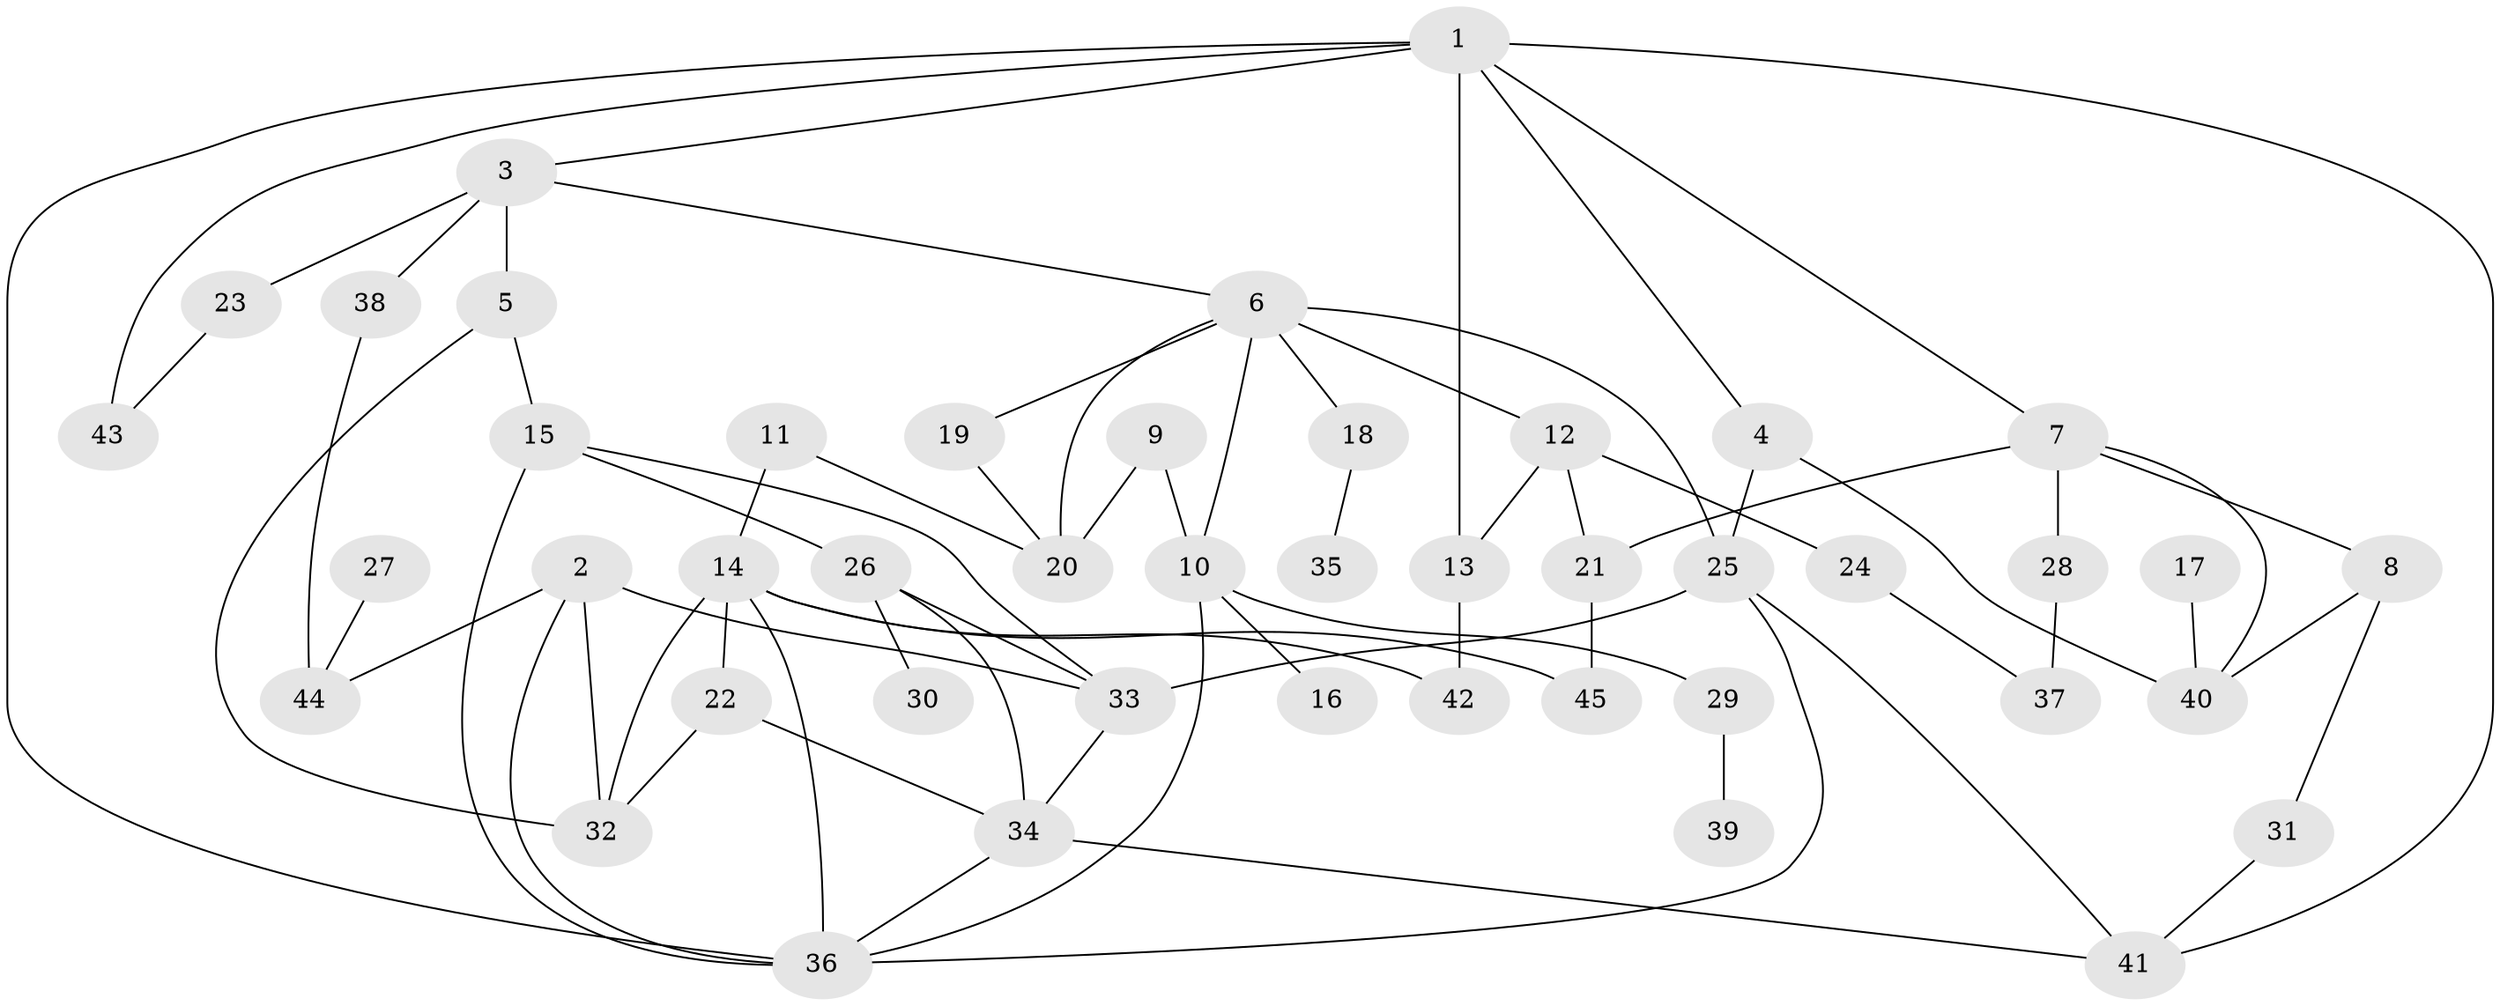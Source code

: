 // original degree distribution, {5: 0.1, 4: 0.07777777777777778, 6: 0.03333333333333333, 3: 0.2, 7: 0.011111111111111112, 2: 0.35555555555555557, 1: 0.2222222222222222}
// Generated by graph-tools (version 1.1) at 2025/01/03/09/25 03:01:03]
// undirected, 45 vertices, 72 edges
graph export_dot {
graph [start="1"]
  node [color=gray90,style=filled];
  1;
  2;
  3;
  4;
  5;
  6;
  7;
  8;
  9;
  10;
  11;
  12;
  13;
  14;
  15;
  16;
  17;
  18;
  19;
  20;
  21;
  22;
  23;
  24;
  25;
  26;
  27;
  28;
  29;
  30;
  31;
  32;
  33;
  34;
  35;
  36;
  37;
  38;
  39;
  40;
  41;
  42;
  43;
  44;
  45;
  1 -- 3 [weight=1.0];
  1 -- 4 [weight=1.0];
  1 -- 7 [weight=1.0];
  1 -- 13 [weight=1.0];
  1 -- 36 [weight=1.0];
  1 -- 41 [weight=1.0];
  1 -- 43 [weight=1.0];
  2 -- 32 [weight=1.0];
  2 -- 33 [weight=1.0];
  2 -- 36 [weight=1.0];
  2 -- 44 [weight=1.0];
  3 -- 5 [weight=1.0];
  3 -- 6 [weight=1.0];
  3 -- 23 [weight=1.0];
  3 -- 38 [weight=1.0];
  4 -- 25 [weight=1.0];
  4 -- 40 [weight=1.0];
  5 -- 15 [weight=1.0];
  5 -- 32 [weight=1.0];
  6 -- 10 [weight=1.0];
  6 -- 12 [weight=1.0];
  6 -- 18 [weight=1.0];
  6 -- 19 [weight=1.0];
  6 -- 20 [weight=1.0];
  6 -- 25 [weight=1.0];
  7 -- 8 [weight=1.0];
  7 -- 21 [weight=1.0];
  7 -- 28 [weight=1.0];
  7 -- 40 [weight=1.0];
  8 -- 31 [weight=1.0];
  8 -- 40 [weight=1.0];
  9 -- 10 [weight=1.0];
  9 -- 20 [weight=1.0];
  10 -- 16 [weight=1.0];
  10 -- 29 [weight=1.0];
  10 -- 36 [weight=1.0];
  11 -- 14 [weight=1.0];
  11 -- 20 [weight=1.0];
  12 -- 13 [weight=1.0];
  12 -- 21 [weight=1.0];
  12 -- 24 [weight=1.0];
  13 -- 42 [weight=1.0];
  14 -- 22 [weight=1.0];
  14 -- 32 [weight=1.0];
  14 -- 36 [weight=1.0];
  14 -- 42 [weight=1.0];
  14 -- 45 [weight=1.0];
  15 -- 26 [weight=1.0];
  15 -- 33 [weight=1.0];
  15 -- 36 [weight=1.0];
  17 -- 40 [weight=1.0];
  18 -- 35 [weight=1.0];
  19 -- 20 [weight=1.0];
  21 -- 45 [weight=1.0];
  22 -- 32 [weight=1.0];
  22 -- 34 [weight=1.0];
  23 -- 43 [weight=1.0];
  24 -- 37 [weight=1.0];
  25 -- 33 [weight=2.0];
  25 -- 36 [weight=1.0];
  25 -- 41 [weight=1.0];
  26 -- 30 [weight=1.0];
  26 -- 33 [weight=1.0];
  26 -- 34 [weight=1.0];
  27 -- 44 [weight=1.0];
  28 -- 37 [weight=1.0];
  29 -- 39 [weight=1.0];
  31 -- 41 [weight=1.0];
  33 -- 34 [weight=1.0];
  34 -- 36 [weight=1.0];
  34 -- 41 [weight=1.0];
  38 -- 44 [weight=1.0];
}
